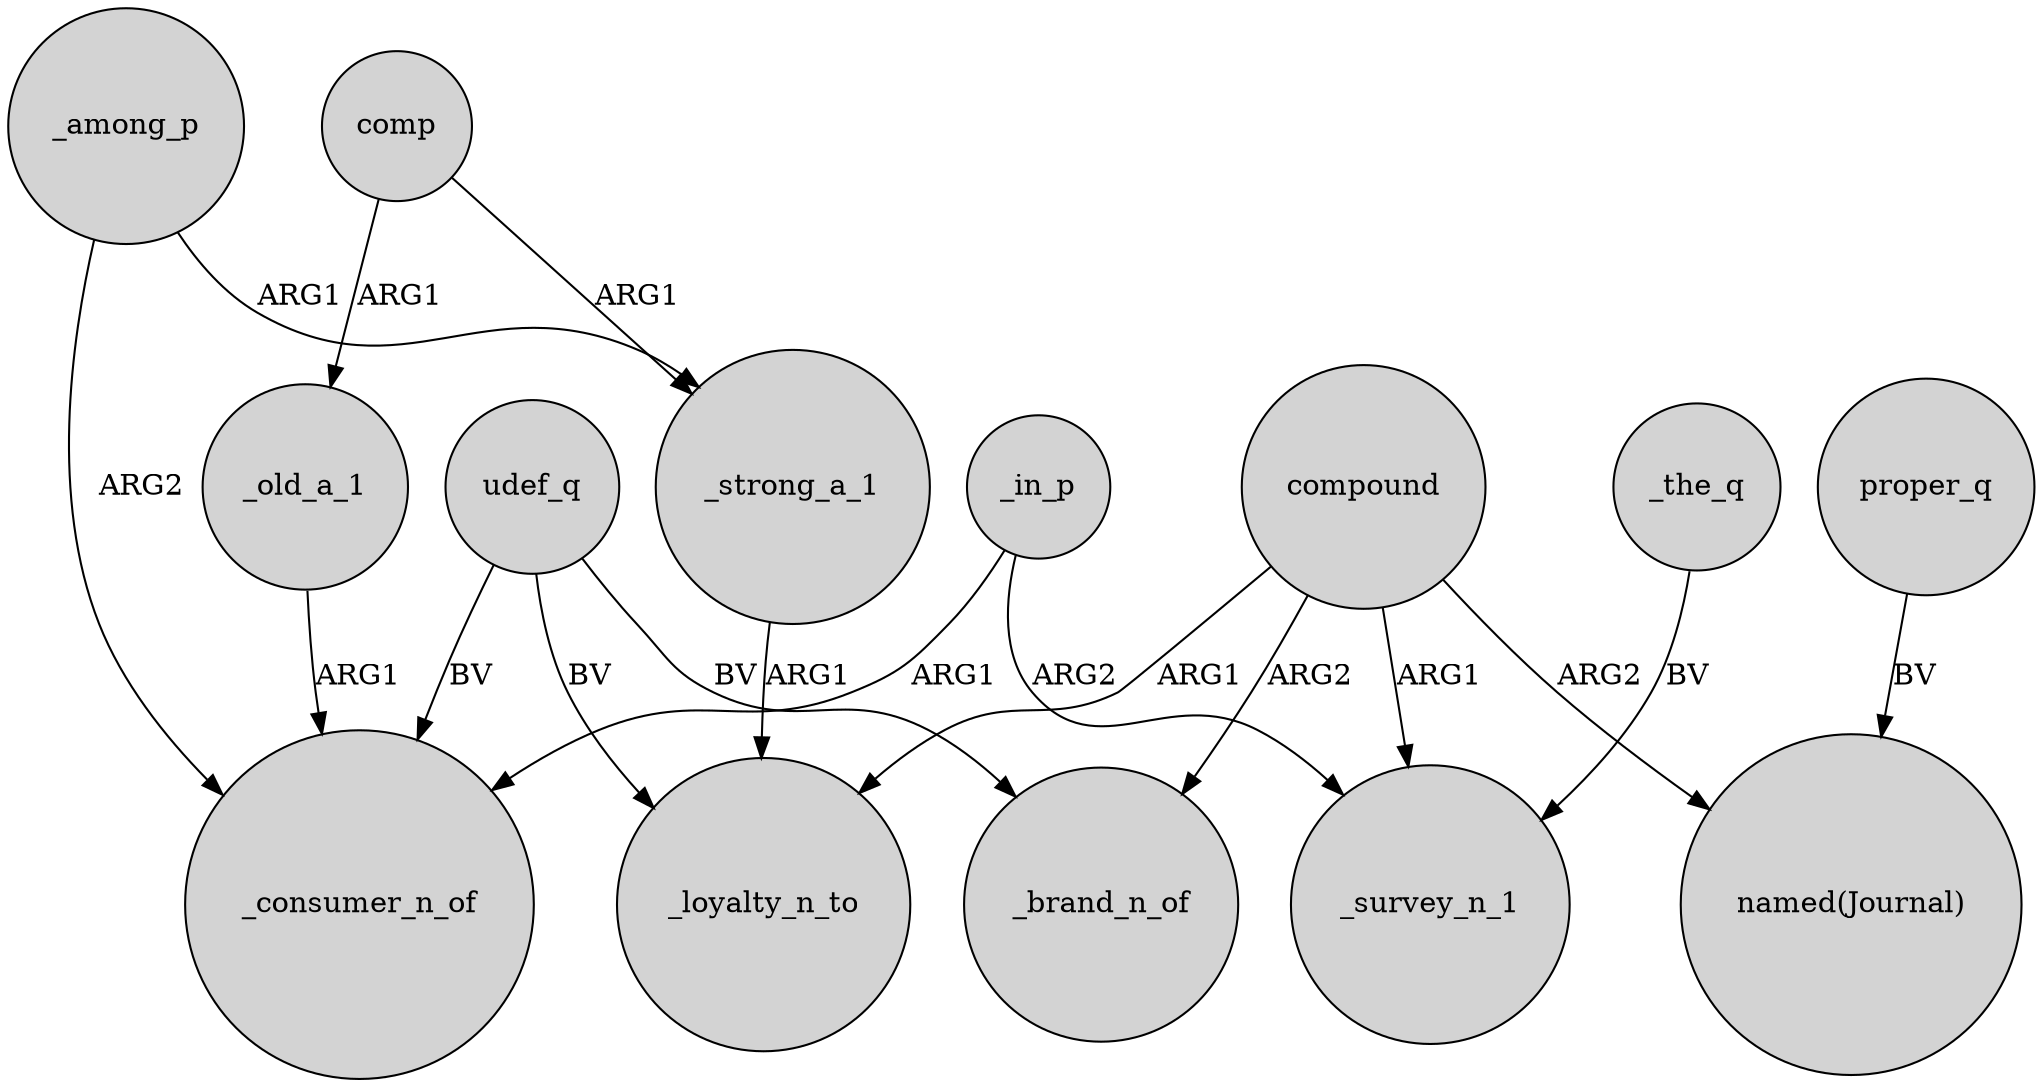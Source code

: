 digraph {
	node [shape=circle style=filled]
	compound -> _loyalty_n_to [label=ARG1]
	compound -> _survey_n_1 [label=ARG1]
	udef_q -> _loyalty_n_to [label=BV]
	_strong_a_1 -> _loyalty_n_to [label=ARG1]
	_in_p -> _survey_n_1 [label=ARG2]
	compound -> _brand_n_of [label=ARG2]
	_old_a_1 -> _consumer_n_of [label=ARG1]
	_the_q -> _survey_n_1 [label=BV]
	_among_p -> _consumer_n_of [label=ARG2]
	comp -> _old_a_1 [label=ARG1]
	_in_p -> _consumer_n_of [label=ARG1]
	udef_q -> _consumer_n_of [label=BV]
	proper_q -> "named(Journal)" [label=BV]
	_among_p -> _strong_a_1 [label=ARG1]
	comp -> _strong_a_1 [label=ARG1]
	udef_q -> _brand_n_of [label=BV]
	compound -> "named(Journal)" [label=ARG2]
}
